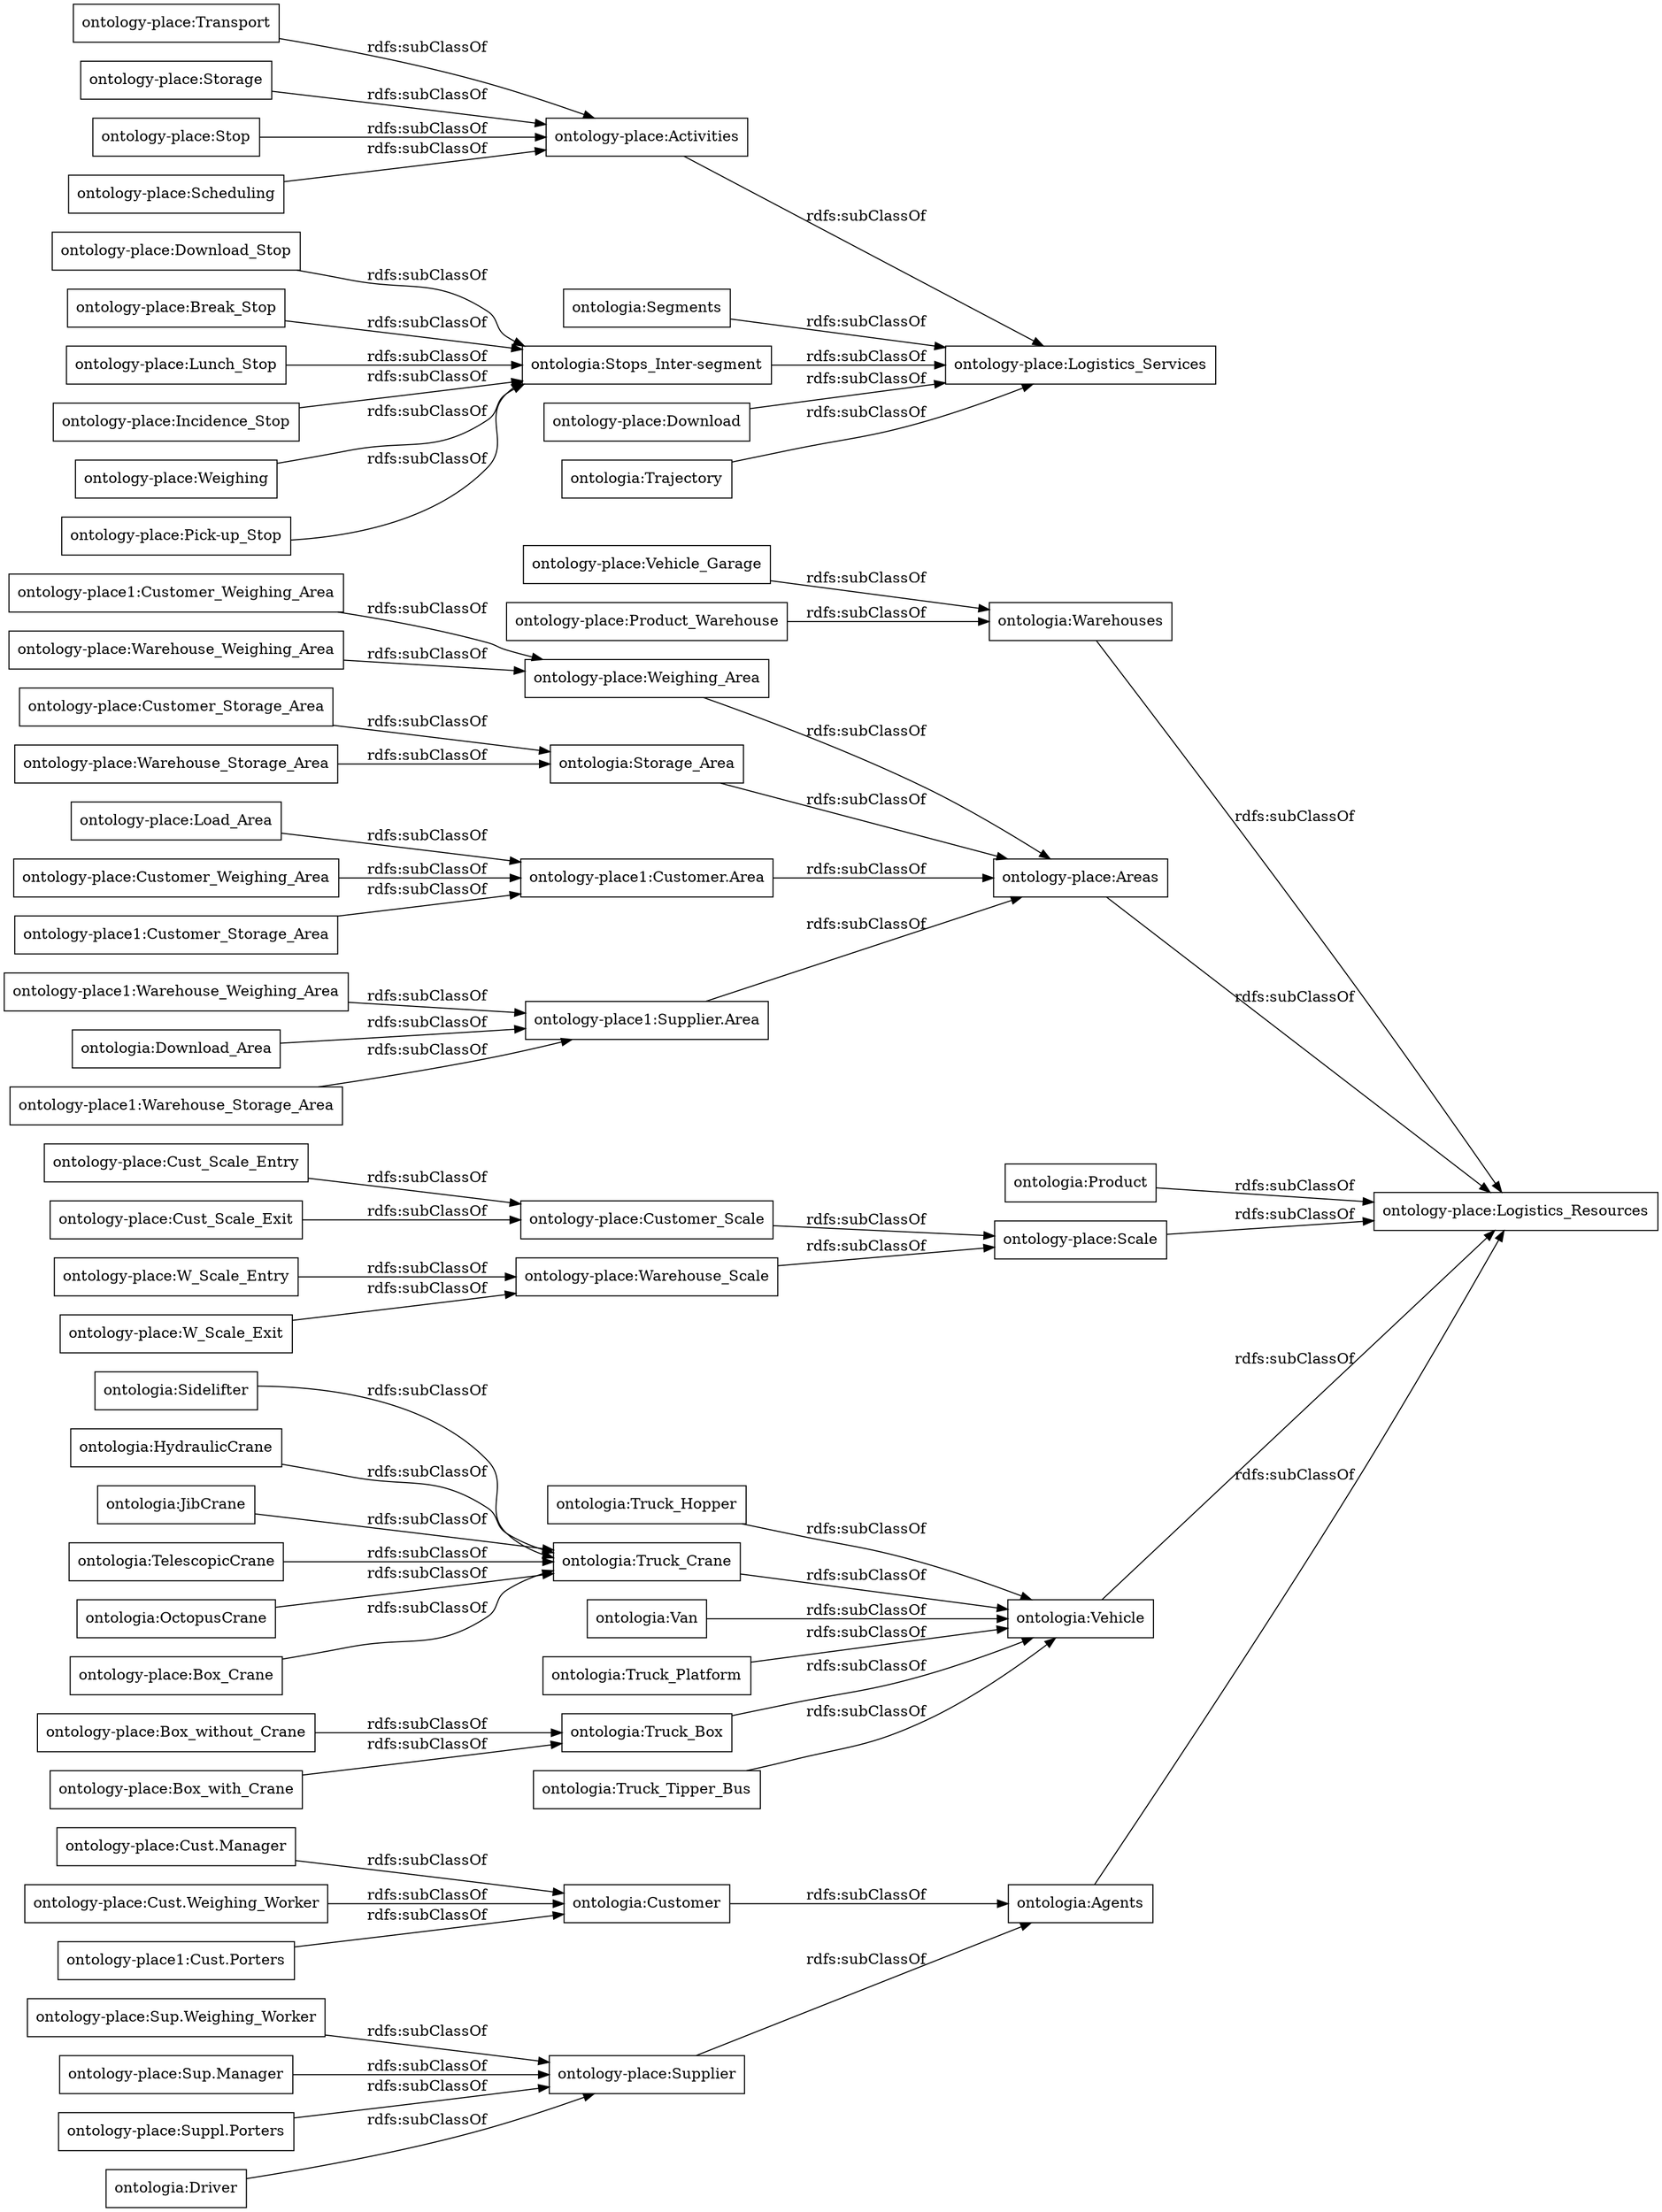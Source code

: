 digraph ar2dtool_diagram { 
rankdir=LR;
size="1000"
node [shape = rectangle, color="black"]; "ontology-place:Sup.Weighing_Worker" "ontology-place:Supplier" "ontology-place:Download_Stop" "ontologia:Agents" "ontology-place:Customer_Scale" "ontologia:Truck_Tipper_Bus" "ontology-place:Stop" "ontology-place:Customer_Weighing_Area" "ontologia:Truck_Hopper" "ontology-place:Box_Crane" "ontology-place:Suppl.Porters" "ontology-place:Scheduling" "ontologia:Driver" "ontology-place:Logistics_Resources" "ontology-place:Warehouse_Scale" "ontology-place:Transport" "ontology-place1:Cust.Porters" "ontology-place:Pick-up_Stop" "ontology-place1:Customer.Area" "ontology-place:Break_Stop" "ontologia:Warehouses" "ontology-place:Cust_Scale_Exit" "ontologia:Truck_Box" "ontology-place1:Warehouse_Weighing_Area" "ontologia:Truck_Crane" "ontologia:Sidelifter" "ontologia:HydraulicCrane" "ontology-place:Lunch_Stop" "ontologia:Segments" "ontology-place:Sup.Manager" "ontologia:Storage_Area" "ontology-place:Vehicle_Garage" "ontologia:Stops_Inter-segment" "ontology-place:Logistics_Services" "ontology-place:Cust.Manager" "ontologia:Van" "ontology-place:Box_with_Crane" "ontologia:JibCrane" "ontology-place:Warehouse_Weighing_Area" "ontologia:Product" "ontology-place:Product_Warehouse" "ontologia:Download_Area" "ontology-place:W_Scale_Exit" "ontology-place1:Customer_Weighing_Area" "ontology-place1:Warehouse_Storage_Area" "ontologia:Customer" "ontology-place:Areas" "ontologia:Truck_Platform" "ontology-place:Cust_Scale_Entry" "ontology-place:Box_without_Crane" "ontology-place1:Customer_Storage_Area" "ontology-place:Activities" "ontology-place:Storage" "ontology-place:Warehouse_Storage_Area" "ontology-place:Scale" "ontologia:TelescopicCrane" "ontology-place:Customer_Storage_Area" "ontology-place:Incidence_Stop" "ontology-place:Download" "ontology-place:Cust.Weighing_Worker" "ontologia:OctopusCrane" "ontology-place1:Supplier.Area" "ontology-place:Weighing" "ontology-place:Load_Area" "ontology-place:W_Scale_Entry" "ontologia:Trajectory" "ontologia:Vehicle" "ontology-place:Weighing_Area" ; /*classes style*/
	"ontology-place1:Supplier.Area" -> "ontology-place:Areas" [ label = "rdfs:subClassOf" ];
	"ontologia:Truck_Box" -> "ontologia:Vehicle" [ label = "rdfs:subClassOf" ];
	"ontologia:Vehicle" -> "ontology-place:Logistics_Resources" [ label = "rdfs:subClassOf" ];
	"ontologia:Segments" -> "ontology-place:Logistics_Services" [ label = "rdfs:subClassOf" ];
	"ontology-place1:Customer_Storage_Area" -> "ontology-place1:Customer.Area" [ label = "rdfs:subClassOf" ];
	"ontology-place:Warehouse_Weighing_Area" -> "ontology-place:Weighing_Area" [ label = "rdfs:subClassOf" ];
	"ontology-place:Download" -> "ontology-place:Logistics_Services" [ label = "rdfs:subClassOf" ];
	"ontologia:Warehouses" -> "ontology-place:Logistics_Resources" [ label = "rdfs:subClassOf" ];
	"ontology-place:Weighing" -> "ontologia:Stops_Inter-segment" [ label = "rdfs:subClassOf" ];
	"ontology-place:Vehicle_Garage" -> "ontologia:Warehouses" [ label = "rdfs:subClassOf" ];
	"ontologia:Storage_Area" -> "ontology-place:Areas" [ label = "rdfs:subClassOf" ];
	"ontology-place:Box_Crane" -> "ontologia:Truck_Crane" [ label = "rdfs:subClassOf" ];
	"ontologia:Truck_Platform" -> "ontologia:Vehicle" [ label = "rdfs:subClassOf" ];
	"ontologia:OctopusCrane" -> "ontologia:Truck_Crane" [ label = "rdfs:subClassOf" ];
	"ontologia:Download_Area" -> "ontology-place1:Supplier.Area" [ label = "rdfs:subClassOf" ];
	"ontology-place:Cust.Manager" -> "ontologia:Customer" [ label = "rdfs:subClassOf" ];
	"ontology-place:Warehouse_Storage_Area" -> "ontologia:Storage_Area" [ label = "rdfs:subClassOf" ];
	"ontologia:Product" -> "ontology-place:Logistics_Resources" [ label = "rdfs:subClassOf" ];
	"ontology-place:Customer_Weighing_Area" -> "ontology-place1:Customer.Area" [ label = "rdfs:subClassOf" ];
	"ontologia:Stops_Inter-segment" -> "ontology-place:Logistics_Services" [ label = "rdfs:subClassOf" ];
	"ontologia:JibCrane" -> "ontologia:Truck_Crane" [ label = "rdfs:subClassOf" ];
	"ontology-place:Lunch_Stop" -> "ontologia:Stops_Inter-segment" [ label = "rdfs:subClassOf" ];
	"ontologia:Van" -> "ontologia:Vehicle" [ label = "rdfs:subClassOf" ];
	"ontologia:Truck_Tipper_Bus" -> "ontologia:Vehicle" [ label = "rdfs:subClassOf" ];
	"ontology-place:Supplier" -> "ontologia:Agents" [ label = "rdfs:subClassOf" ];
	"ontology-place:W_Scale_Entry" -> "ontology-place:Warehouse_Scale" [ label = "rdfs:subClassOf" ];
	"ontology-place:Suppl.Porters" -> "ontology-place:Supplier" [ label = "rdfs:subClassOf" ];
	"ontology-place:Storage" -> "ontology-place:Activities" [ label = "rdfs:subClassOf" ];
	"ontologia:Truck_Crane" -> "ontologia:Vehicle" [ label = "rdfs:subClassOf" ];
	"ontology-place1:Customer.Area" -> "ontology-place:Areas" [ label = "rdfs:subClassOf" ];
	"ontology-place:Load_Area" -> "ontology-place1:Customer.Area" [ label = "rdfs:subClassOf" ];
	"ontology-place:Product_Warehouse" -> "ontologia:Warehouses" [ label = "rdfs:subClassOf" ];
	"ontology-place:Scale" -> "ontology-place:Logistics_Resources" [ label = "rdfs:subClassOf" ];
	"ontology-place:Cust_Scale_Entry" -> "ontology-place:Customer_Scale" [ label = "rdfs:subClassOf" ];
	"ontology-place:Weighing_Area" -> "ontology-place:Areas" [ label = "rdfs:subClassOf" ];
	"ontology-place:Activities" -> "ontology-place:Logistics_Services" [ label = "rdfs:subClassOf" ];
	"ontology-place:Box_with_Crane" -> "ontologia:Truck_Box" [ label = "rdfs:subClassOf" ];
	"ontology-place:Areas" -> "ontology-place:Logistics_Resources" [ label = "rdfs:subClassOf" ];
	"ontology-place:Transport" -> "ontology-place:Activities" [ label = "rdfs:subClassOf" ];
	"ontologia:Trajectory" -> "ontology-place:Logistics_Services" [ label = "rdfs:subClassOf" ];
	"ontology-place1:Customer_Weighing_Area" -> "ontology-place:Weighing_Area" [ label = "rdfs:subClassOf" ];
	"ontology-place1:Warehouse_Weighing_Area" -> "ontology-place1:Supplier.Area" [ label = "rdfs:subClassOf" ];
	"ontologia:HydraulicCrane" -> "ontologia:Truck_Crane" [ label = "rdfs:subClassOf" ];
	"ontologia:Driver" -> "ontology-place:Supplier" [ label = "rdfs:subClassOf" ];
	"ontologia:Truck_Hopper" -> "ontologia:Vehicle" [ label = "rdfs:subClassOf" ];
	"ontology-place:Customer_Scale" -> "ontology-place:Scale" [ label = "rdfs:subClassOf" ];
	"ontology-place:W_Scale_Exit" -> "ontology-place:Warehouse_Scale" [ label = "rdfs:subClassOf" ];
	"ontologia:Sidelifter" -> "ontologia:Truck_Crane" [ label = "rdfs:subClassOf" ];
	"ontology-place:Download_Stop" -> "ontologia:Stops_Inter-segment" [ label = "rdfs:subClassOf" ];
	"ontology-place:Sup.Manager" -> "ontology-place:Supplier" [ label = "rdfs:subClassOf" ];
	"ontology-place:Scheduling" -> "ontology-place:Activities" [ label = "rdfs:subClassOf" ];
	"ontology-place1:Warehouse_Storage_Area" -> "ontology-place1:Supplier.Area" [ label = "rdfs:subClassOf" ];
	"ontology-place:Incidence_Stop" -> "ontologia:Stops_Inter-segment" [ label = "rdfs:subClassOf" ];
	"ontology-place:Cust_Scale_Exit" -> "ontology-place:Customer_Scale" [ label = "rdfs:subClassOf" ];
	"ontology-place:Cust.Weighing_Worker" -> "ontologia:Customer" [ label = "rdfs:subClassOf" ];
	"ontology-place:Warehouse_Scale" -> "ontology-place:Scale" [ label = "rdfs:subClassOf" ];
	"ontology-place:Box_without_Crane" -> "ontologia:Truck_Box" [ label = "rdfs:subClassOf" ];
	"ontology-place1:Cust.Porters" -> "ontologia:Customer" [ label = "rdfs:subClassOf" ];
	"ontology-place:Sup.Weighing_Worker" -> "ontology-place:Supplier" [ label = "rdfs:subClassOf" ];
	"ontologia:Agents" -> "ontology-place:Logistics_Resources" [ label = "rdfs:subClassOf" ];
	"ontology-place:Customer_Storage_Area" -> "ontologia:Storage_Area" [ label = "rdfs:subClassOf" ];
	"ontologia:TelescopicCrane" -> "ontologia:Truck_Crane" [ label = "rdfs:subClassOf" ];
	"ontology-place:Pick-up_Stop" -> "ontologia:Stops_Inter-segment" [ label = "rdfs:subClassOf" ];
	"ontology-place:Break_Stop" -> "ontologia:Stops_Inter-segment" [ label = "rdfs:subClassOf" ];
	"ontologia:Customer" -> "ontologia:Agents" [ label = "rdfs:subClassOf" ];
	"ontology-place:Stop" -> "ontology-place:Activities" [ label = "rdfs:subClassOf" ];

}
